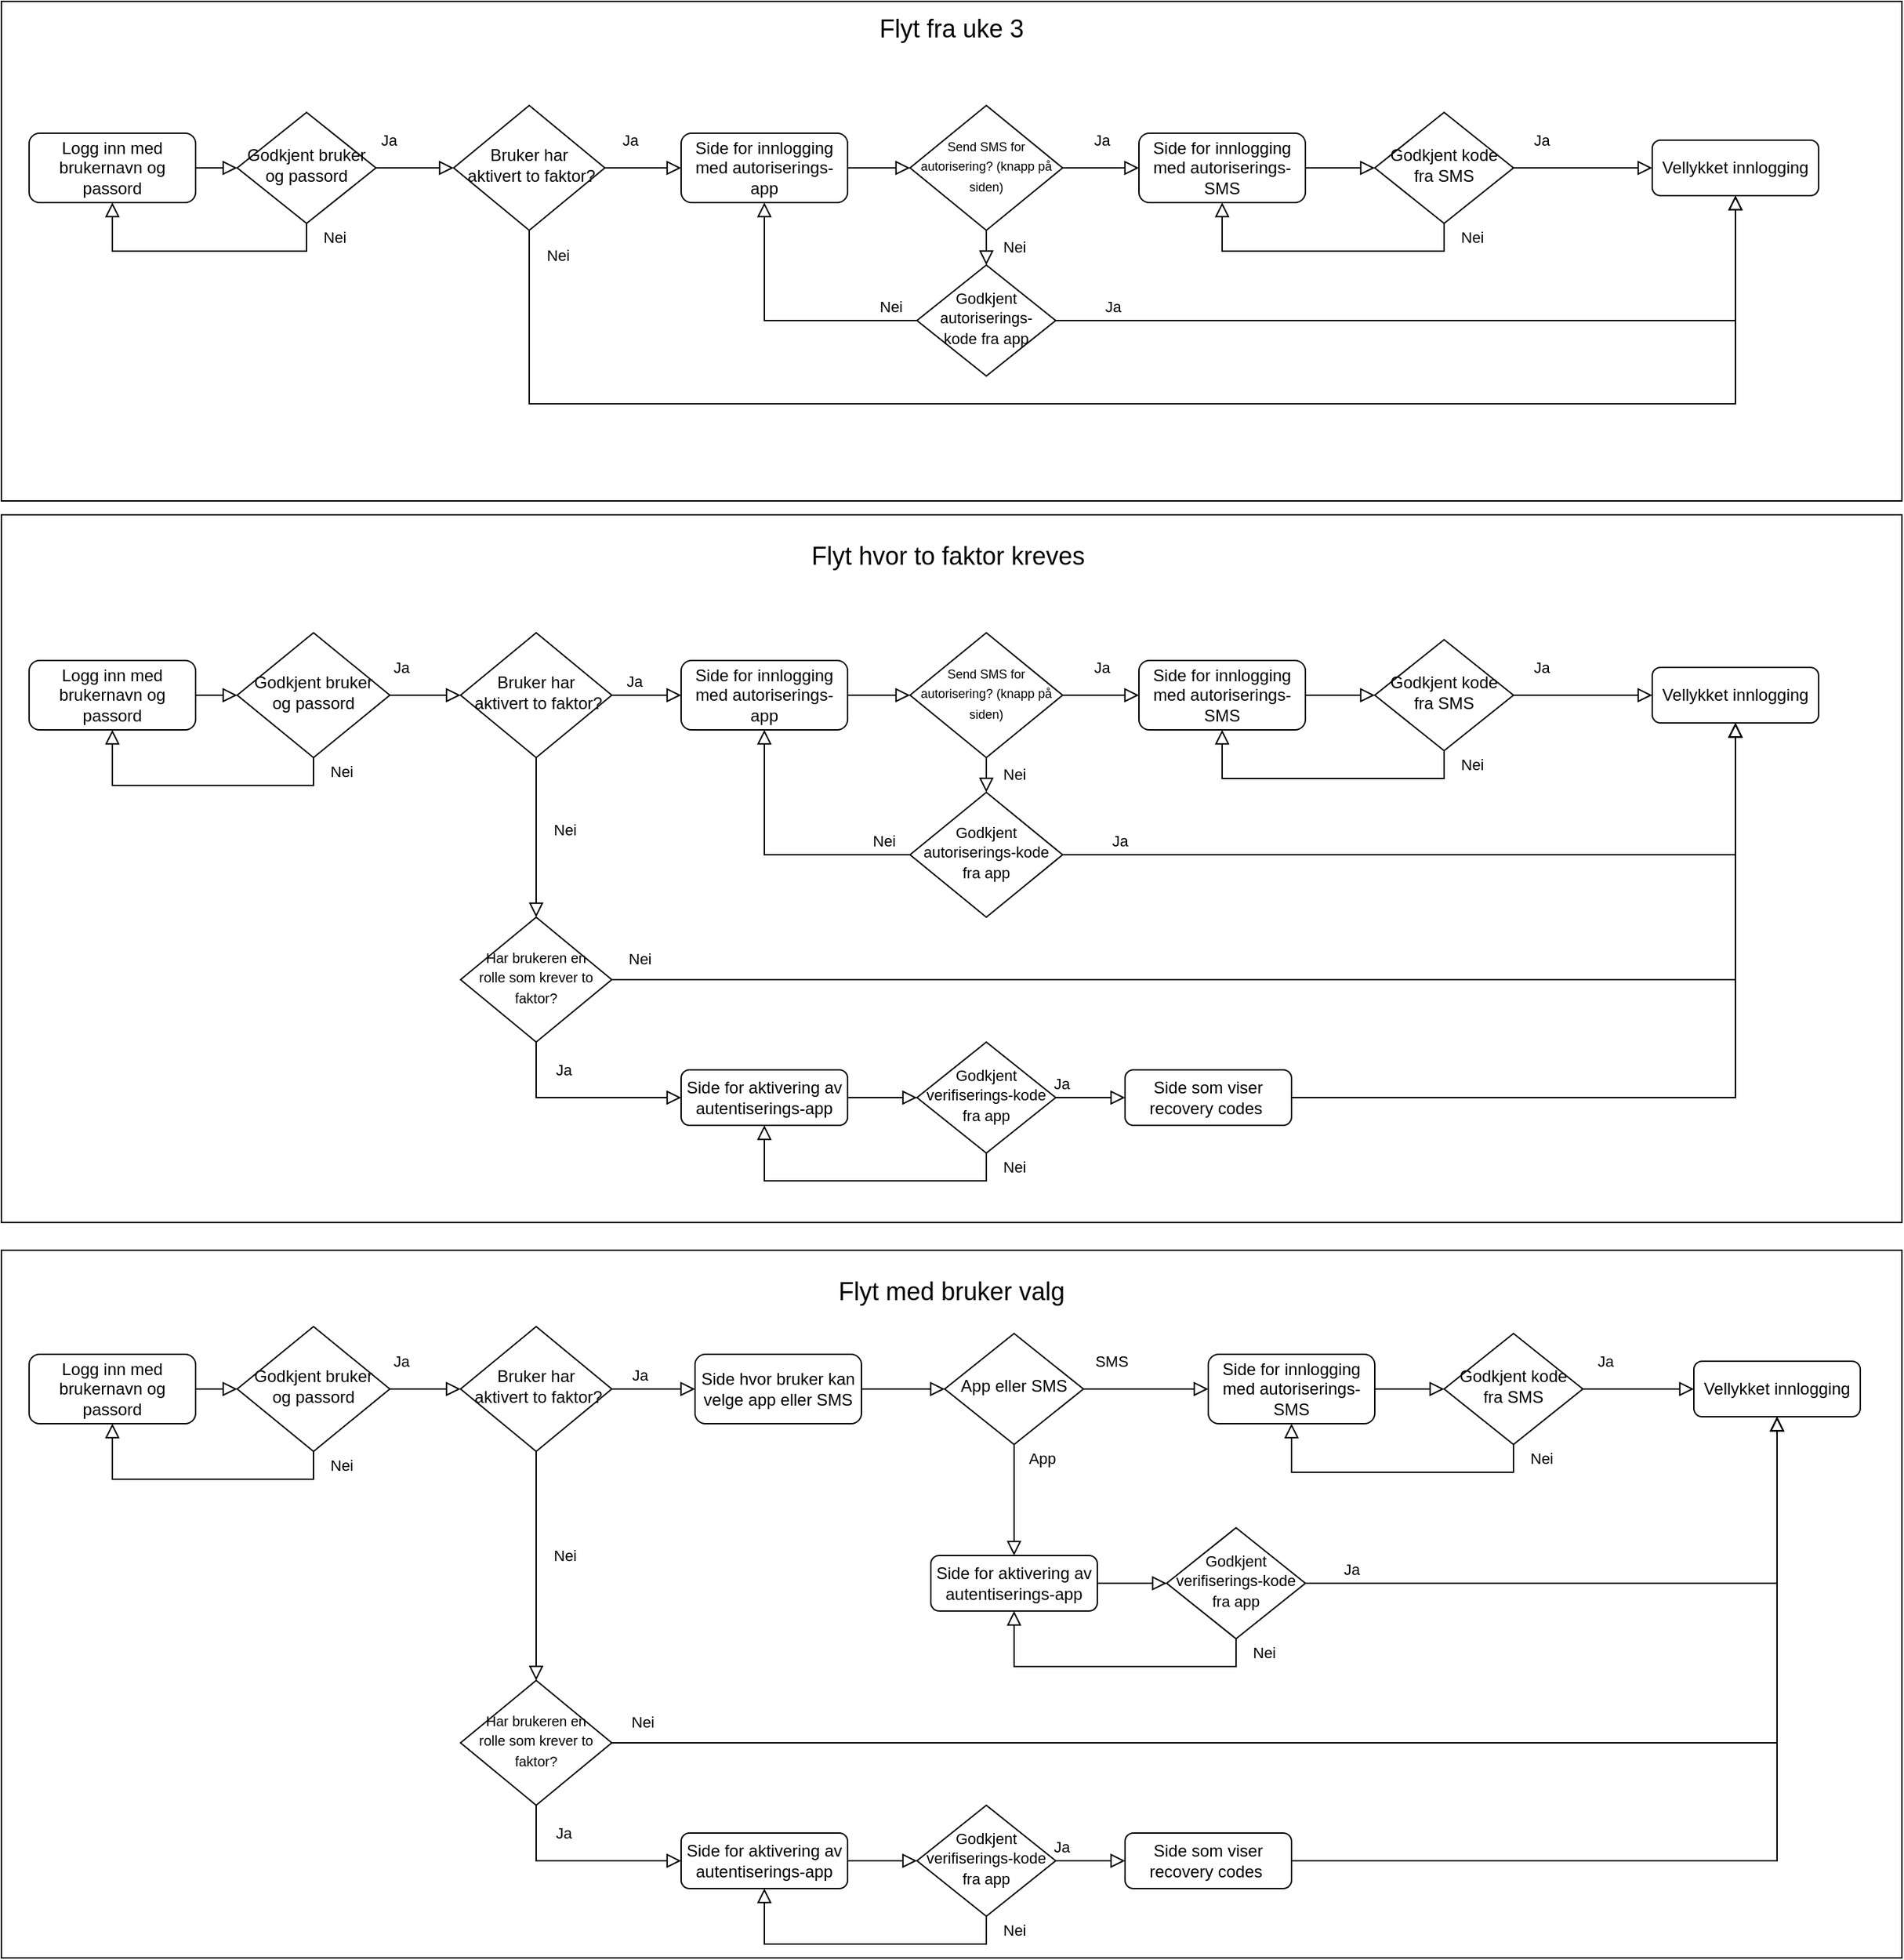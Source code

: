 <mxfile version="14.8.6" type="github">
  <diagram id="C5RBs43oDa-KdzZeNtuy" name="Page-1">
    <mxGraphModel dx="2302" dy="1122" grid="1" gridSize="10" guides="1" tooltips="1" connect="1" arrows="1" fold="1" page="1" pageScale="1" pageWidth="2339" pageHeight="3300" math="0" shadow="0">
      <root>
        <mxCell id="WIyWlLk6GJQsqaUBKTNV-0" />
        <mxCell id="WIyWlLk6GJQsqaUBKTNV-1" parent="WIyWlLk6GJQsqaUBKTNV-0" />
        <mxCell id="dkbyJw9zoHWxdn09qzIB-94" value="" style="rounded=0;whiteSpace=wrap;html=1;" vertex="1" parent="WIyWlLk6GJQsqaUBKTNV-1">
          <mxGeometry y="990" width="1370" height="510" as="geometry" />
        </mxCell>
        <mxCell id="dkbyJw9zoHWxdn09qzIB-95" value="&lt;span style=&quot;font-size: 18px&quot;&gt;Flyt med bruker valg&lt;/span&gt;" style="text;html=1;strokeColor=none;fillColor=none;align=center;verticalAlign=middle;whiteSpace=wrap;rounded=0;" vertex="1" parent="WIyWlLk6GJQsqaUBKTNV-1">
          <mxGeometry x="545" y="1010" width="280" height="20" as="geometry" />
        </mxCell>
        <mxCell id="dkbyJw9zoHWxdn09qzIB-39" value="" style="rounded=0;whiteSpace=wrap;html=1;" vertex="1" parent="WIyWlLk6GJQsqaUBKTNV-1">
          <mxGeometry y="460" width="1370" height="510" as="geometry" />
        </mxCell>
        <mxCell id="dkbyJw9zoHWxdn09qzIB-37" value="" style="rounded=0;whiteSpace=wrap;html=1;" vertex="1" parent="WIyWlLk6GJQsqaUBKTNV-1">
          <mxGeometry y="90" width="1370" height="360" as="geometry" />
        </mxCell>
        <mxCell id="WIyWlLk6GJQsqaUBKTNV-2" value="" style="rounded=0;html=1;jettySize=auto;orthogonalLoop=1;fontSize=11;endArrow=block;endFill=0;endSize=8;strokeWidth=1;shadow=0;labelBackgroundColor=none;edgeStyle=orthogonalEdgeStyle;" parent="WIyWlLk6GJQsqaUBKTNV-1" source="WIyWlLk6GJQsqaUBKTNV-3" target="WIyWlLk6GJQsqaUBKTNV-6" edge="1">
          <mxGeometry relative="1" as="geometry" />
        </mxCell>
        <mxCell id="WIyWlLk6GJQsqaUBKTNV-3" value="Logg inn med brukernavn og passord" style="rounded=1;whiteSpace=wrap;html=1;fontSize=12;glass=0;strokeWidth=1;shadow=0;" parent="WIyWlLk6GJQsqaUBKTNV-1" vertex="1">
          <mxGeometry x="20" y="185" width="120" height="50" as="geometry" />
        </mxCell>
        <mxCell id="WIyWlLk6GJQsqaUBKTNV-4" value="Ja" style="rounded=0;html=1;jettySize=auto;orthogonalLoop=1;fontSize=11;endArrow=block;endFill=0;endSize=8;strokeWidth=1;shadow=0;labelBackgroundColor=none;edgeStyle=orthogonalEdgeStyle;entryX=0;entryY=0.5;entryDx=0;entryDy=0;exitX=1;exitY=0.5;exitDx=0;exitDy=0;" parent="WIyWlLk6GJQsqaUBKTNV-1" source="WIyWlLk6GJQsqaUBKTNV-6" target="FbsgLhKxGdnLnTk0FxOp-0" edge="1">
          <mxGeometry x="-0.677" y="20" relative="1" as="geometry">
            <mxPoint as="offset" />
            <mxPoint x="320" y="210" as="targetPoint" />
          </mxGeometry>
        </mxCell>
        <mxCell id="WIyWlLk6GJQsqaUBKTNV-5" value="Nei" style="edgeStyle=orthogonalEdgeStyle;rounded=0;html=1;jettySize=auto;orthogonalLoop=1;fontSize=11;endArrow=block;endFill=0;endSize=8;strokeWidth=1;shadow=0;labelBackgroundColor=none;entryX=0.5;entryY=1;entryDx=0;entryDy=0;exitX=0.5;exitY=1;exitDx=0;exitDy=0;" parent="WIyWlLk6GJQsqaUBKTNV-1" source="WIyWlLk6GJQsqaUBKTNV-6" target="WIyWlLk6GJQsqaUBKTNV-3" edge="1">
          <mxGeometry x="-0.9" y="20" relative="1" as="geometry">
            <mxPoint as="offset" />
          </mxGeometry>
        </mxCell>
        <mxCell id="WIyWlLk6GJQsqaUBKTNV-6" value="Godkjent bruker og passord" style="rhombus;whiteSpace=wrap;html=1;shadow=0;fontFamily=Helvetica;fontSize=12;align=center;strokeWidth=1;spacing=6;spacingTop=-4;" parent="WIyWlLk6GJQsqaUBKTNV-1" vertex="1">
          <mxGeometry x="170" y="170" width="100" height="80" as="geometry" />
        </mxCell>
        <mxCell id="FbsgLhKxGdnLnTk0FxOp-0" value="Bruker har&lt;br&gt;&amp;nbsp;aktivert to faktor?" style="rhombus;whiteSpace=wrap;html=1;shadow=0;fontFamily=Helvetica;fontSize=12;align=center;strokeWidth=1;spacing=6;spacingTop=-4;" parent="WIyWlLk6GJQsqaUBKTNV-1" vertex="1">
          <mxGeometry x="326" y="165" width="109" height="90" as="geometry" />
        </mxCell>
        <mxCell id="FbsgLhKxGdnLnTk0FxOp-1" value="Ja" style="rounded=0;html=1;jettySize=auto;orthogonalLoop=1;fontSize=11;endArrow=block;endFill=0;endSize=8;strokeWidth=1;shadow=0;labelBackgroundColor=none;edgeStyle=orthogonalEdgeStyle;exitX=1;exitY=0.5;exitDx=0;exitDy=0;entryX=0;entryY=0.5;entryDx=0;entryDy=0;" parent="WIyWlLk6GJQsqaUBKTNV-1" source="FbsgLhKxGdnLnTk0FxOp-0" target="FbsgLhKxGdnLnTk0FxOp-7" edge="1">
          <mxGeometry x="-0.356" y="20" relative="1" as="geometry">
            <mxPoint as="offset" />
            <mxPoint x="460" y="209.58" as="sourcePoint" />
            <mxPoint x="475" y="210" as="targetPoint" />
          </mxGeometry>
        </mxCell>
        <mxCell id="FbsgLhKxGdnLnTk0FxOp-6" value="Nei" style="edgeStyle=orthogonalEdgeStyle;rounded=0;html=1;jettySize=auto;orthogonalLoop=1;fontSize=11;endArrow=block;endFill=0;endSize=8;strokeWidth=1;shadow=0;labelBackgroundColor=none;exitX=0.5;exitY=1;exitDx=0;exitDy=0;entryX=0.5;entryY=1;entryDx=0;entryDy=0;" parent="WIyWlLk6GJQsqaUBKTNV-1" source="FbsgLhKxGdnLnTk0FxOp-0" target="FbsgLhKxGdnLnTk0FxOp-24" edge="1">
          <mxGeometry x="-0.969" y="20" relative="1" as="geometry">
            <mxPoint as="offset" />
            <mxPoint x="413" y="300" as="sourcePoint" />
            <mxPoint x="1010" y="410" as="targetPoint" />
            <Array as="points">
              <mxPoint x="381" y="380" />
              <mxPoint x="1250" y="380" />
            </Array>
          </mxGeometry>
        </mxCell>
        <mxCell id="FbsgLhKxGdnLnTk0FxOp-7" value="Side for innlogging med autoriserings-app" style="rounded=1;whiteSpace=wrap;html=1;fontSize=12;glass=0;strokeWidth=1;shadow=0;" parent="WIyWlLk6GJQsqaUBKTNV-1" vertex="1">
          <mxGeometry x="490" y="185" width="120" height="50" as="geometry" />
        </mxCell>
        <mxCell id="FbsgLhKxGdnLnTk0FxOp-8" value="&lt;font style=&quot;font-size: 9px&quot;&gt;Send SMS for autorisering? (knapp på siden)&lt;/font&gt;" style="rhombus;whiteSpace=wrap;html=1;shadow=0;fontFamily=Helvetica;fontSize=12;align=center;strokeWidth=1;spacing=6;spacingTop=-4;" parent="WIyWlLk6GJQsqaUBKTNV-1" vertex="1">
          <mxGeometry x="655" y="165" width="110" height="90" as="geometry" />
        </mxCell>
        <mxCell id="FbsgLhKxGdnLnTk0FxOp-9" value="" style="rounded=0;html=1;jettySize=auto;orthogonalLoop=1;fontSize=11;endArrow=block;endFill=0;endSize=8;strokeWidth=1;shadow=0;labelBackgroundColor=none;edgeStyle=orthogonalEdgeStyle;exitX=1;exitY=0.5;exitDx=0;exitDy=0;entryX=0;entryY=0.5;entryDx=0;entryDy=0;" parent="WIyWlLk6GJQsqaUBKTNV-1" source="FbsgLhKxGdnLnTk0FxOp-7" target="FbsgLhKxGdnLnTk0FxOp-8" edge="1">
          <mxGeometry relative="1" as="geometry">
            <mxPoint x="630" y="209.66" as="sourcePoint" />
            <mxPoint x="660" y="209.66" as="targetPoint" />
          </mxGeometry>
        </mxCell>
        <mxCell id="FbsgLhKxGdnLnTk0FxOp-12" value="Ja" style="rounded=0;html=1;jettySize=auto;orthogonalLoop=1;fontSize=11;endArrow=block;endFill=0;endSize=8;strokeWidth=1;shadow=0;labelBackgroundColor=none;edgeStyle=orthogonalEdgeStyle;exitX=1;exitY=0.5;exitDx=0;exitDy=0;entryX=0;entryY=0.5;entryDx=0;entryDy=0;" parent="WIyWlLk6GJQsqaUBKTNV-1" source="FbsgLhKxGdnLnTk0FxOp-8" target="FbsgLhKxGdnLnTk0FxOp-18" edge="1">
          <mxGeometry y="20" relative="1" as="geometry">
            <mxPoint as="offset" />
            <mxPoint x="770.0" y="209.66" as="sourcePoint" />
            <mxPoint x="830.0" y="209.66" as="targetPoint" />
            <Array as="points" />
          </mxGeometry>
        </mxCell>
        <mxCell id="FbsgLhKxGdnLnTk0FxOp-13" value="Nei" style="edgeStyle=orthogonalEdgeStyle;rounded=0;html=1;jettySize=auto;orthogonalLoop=1;fontSize=11;endArrow=block;endFill=0;endSize=8;strokeWidth=1;shadow=0;labelBackgroundColor=none;exitX=0.5;exitY=1;exitDx=0;exitDy=0;entryX=0.5;entryY=0;entryDx=0;entryDy=0;" parent="WIyWlLk6GJQsqaUBKTNV-1" source="FbsgLhKxGdnLnTk0FxOp-8" target="FbsgLhKxGdnLnTk0FxOp-14" edge="1">
          <mxGeometry x="-0.1" y="20" relative="1" as="geometry">
            <mxPoint as="offset" />
            <mxPoint x="709.66" y="260" as="sourcePoint" />
            <mxPoint x="709.66" y="310" as="targetPoint" />
          </mxGeometry>
        </mxCell>
        <mxCell id="FbsgLhKxGdnLnTk0FxOp-14" value="&lt;font style=&quot;font-size: 11px&quot;&gt;Godkjent autoriserings-kode fra app&lt;/font&gt;" style="rhombus;whiteSpace=wrap;html=1;shadow=0;fontFamily=Helvetica;fontSize=12;align=center;strokeWidth=1;spacing=6;spacingTop=-4;" parent="WIyWlLk6GJQsqaUBKTNV-1" vertex="1">
          <mxGeometry x="660" y="280" width="100" height="80" as="geometry" />
        </mxCell>
        <mxCell id="FbsgLhKxGdnLnTk0FxOp-16" value="Ja" style="rounded=0;html=1;jettySize=auto;orthogonalLoop=1;fontSize=11;endArrow=block;endFill=0;endSize=8;strokeWidth=1;shadow=0;labelBackgroundColor=none;edgeStyle=orthogonalEdgeStyle;exitX=1;exitY=0.5;exitDx=0;exitDy=0;entryX=0.5;entryY=1;entryDx=0;entryDy=0;" parent="WIyWlLk6GJQsqaUBKTNV-1" source="FbsgLhKxGdnLnTk0FxOp-14" target="FbsgLhKxGdnLnTk0FxOp-24" edge="1">
          <mxGeometry x="-0.859" y="10" relative="1" as="geometry">
            <mxPoint as="offset" />
            <mxPoint x="740.0" y="400" as="sourcePoint" />
            <mxPoint x="710" y="410" as="targetPoint" />
          </mxGeometry>
        </mxCell>
        <mxCell id="FbsgLhKxGdnLnTk0FxOp-17" value="Nei" style="edgeStyle=orthogonalEdgeStyle;rounded=0;html=1;jettySize=auto;orthogonalLoop=1;fontSize=11;endArrow=block;endFill=0;endSize=8;strokeWidth=1;shadow=0;labelBackgroundColor=none;exitX=0;exitY=0.5;exitDx=0;exitDy=0;entryX=0.5;entryY=1;entryDx=0;entryDy=0;" parent="WIyWlLk6GJQsqaUBKTNV-1" source="FbsgLhKxGdnLnTk0FxOp-14" target="FbsgLhKxGdnLnTk0FxOp-7" edge="1">
          <mxGeometry x="-0.8" y="-10" relative="1" as="geometry">
            <mxPoint as="offset" />
            <mxPoint x="390.0" y="260" as="sourcePoint" />
            <mxPoint x="390.0" y="310" as="targetPoint" />
          </mxGeometry>
        </mxCell>
        <mxCell id="FbsgLhKxGdnLnTk0FxOp-18" value="Side for innlogging med autoriserings-SMS" style="rounded=1;whiteSpace=wrap;html=1;fontSize=12;glass=0;strokeWidth=1;shadow=0;" parent="WIyWlLk6GJQsqaUBKTNV-1" vertex="1">
          <mxGeometry x="820" y="185" width="120" height="50" as="geometry" />
        </mxCell>
        <mxCell id="FbsgLhKxGdnLnTk0FxOp-20" value="Godkjent kode fra SMS" style="rhombus;whiteSpace=wrap;html=1;shadow=0;fontFamily=Helvetica;fontSize=12;align=center;strokeWidth=1;spacing=6;spacingTop=-4;" parent="WIyWlLk6GJQsqaUBKTNV-1" vertex="1">
          <mxGeometry x="990" y="170" width="100" height="80" as="geometry" />
        </mxCell>
        <mxCell id="FbsgLhKxGdnLnTk0FxOp-21" value="Ja" style="rounded=0;html=1;jettySize=auto;orthogonalLoop=1;fontSize=11;endArrow=block;endFill=0;endSize=8;strokeWidth=1;shadow=0;labelBackgroundColor=none;edgeStyle=orthogonalEdgeStyle;exitX=1;exitY=0.5;exitDx=0;exitDy=0;entryX=0;entryY=0.5;entryDx=0;entryDy=0;" parent="WIyWlLk6GJQsqaUBKTNV-1" source="FbsgLhKxGdnLnTk0FxOp-20" target="FbsgLhKxGdnLnTk0FxOp-24" edge="1">
          <mxGeometry x="-0.6" y="20" relative="1" as="geometry">
            <mxPoint as="offset" />
            <mxPoint x="1080.0" y="500" as="sourcePoint" />
            <mxPoint x="1110" y="400" as="targetPoint" />
          </mxGeometry>
        </mxCell>
        <mxCell id="FbsgLhKxGdnLnTk0FxOp-22" value="Nei" style="edgeStyle=orthogonalEdgeStyle;rounded=0;html=1;jettySize=auto;orthogonalLoop=1;fontSize=11;endArrow=block;endFill=0;endSize=8;strokeWidth=1;shadow=0;labelBackgroundColor=none;exitX=0.5;exitY=1;exitDx=0;exitDy=0;entryX=0.5;entryY=1;entryDx=0;entryDy=0;" parent="WIyWlLk6GJQsqaUBKTNV-1" source="FbsgLhKxGdnLnTk0FxOp-20" target="FbsgLhKxGdnLnTk0FxOp-18" edge="1">
          <mxGeometry x="-0.909" y="20" relative="1" as="geometry">
            <mxPoint as="offset" />
            <mxPoint x="730.0" y="360" as="sourcePoint" />
            <mxPoint x="880" y="250" as="targetPoint" />
          </mxGeometry>
        </mxCell>
        <mxCell id="FbsgLhKxGdnLnTk0FxOp-23" value="" style="rounded=0;html=1;jettySize=auto;orthogonalLoop=1;fontSize=11;endArrow=block;endFill=0;endSize=8;strokeWidth=1;shadow=0;labelBackgroundColor=none;edgeStyle=orthogonalEdgeStyle;exitX=1;exitY=0.5;exitDx=0;exitDy=0;entryX=0;entryY=0.5;entryDx=0;entryDy=0;" parent="WIyWlLk6GJQsqaUBKTNV-1" source="FbsgLhKxGdnLnTk0FxOp-18" target="FbsgLhKxGdnLnTk0FxOp-20" edge="1">
          <mxGeometry relative="1" as="geometry">
            <mxPoint x="960" y="209.66" as="sourcePoint" />
            <mxPoint x="990.0" y="209.66" as="targetPoint" />
          </mxGeometry>
        </mxCell>
        <mxCell id="FbsgLhKxGdnLnTk0FxOp-24" value="Vellykket innlogging" style="rounded=1;whiteSpace=wrap;html=1;fontSize=12;glass=0;strokeWidth=1;shadow=0;" parent="WIyWlLk6GJQsqaUBKTNV-1" vertex="1">
          <mxGeometry x="1190" y="190" width="120" height="40" as="geometry" />
        </mxCell>
        <mxCell id="dkbyJw9zoHWxdn09qzIB-1" value="" style="rounded=0;html=1;jettySize=auto;orthogonalLoop=1;fontSize=11;endArrow=block;endFill=0;endSize=8;strokeWidth=1;shadow=0;labelBackgroundColor=none;edgeStyle=orthogonalEdgeStyle;" edge="1" source="dkbyJw9zoHWxdn09qzIB-2" target="dkbyJw9zoHWxdn09qzIB-5" parent="WIyWlLk6GJQsqaUBKTNV-1">
          <mxGeometry relative="1" as="geometry" />
        </mxCell>
        <mxCell id="dkbyJw9zoHWxdn09qzIB-2" value="Logg inn med brukernavn og passord" style="rounded=1;whiteSpace=wrap;html=1;fontSize=12;glass=0;strokeWidth=1;shadow=0;" vertex="1" parent="WIyWlLk6GJQsqaUBKTNV-1">
          <mxGeometry x="20" y="565" width="120" height="50" as="geometry" />
        </mxCell>
        <mxCell id="dkbyJw9zoHWxdn09qzIB-3" value="Ja" style="rounded=0;html=1;jettySize=auto;orthogonalLoop=1;fontSize=11;endArrow=block;endFill=0;endSize=8;strokeWidth=1;shadow=0;labelBackgroundColor=none;edgeStyle=orthogonalEdgeStyle;entryX=0;entryY=0.5;entryDx=0;entryDy=0;exitX=1;exitY=0.5;exitDx=0;exitDy=0;" edge="1" source="dkbyJw9zoHWxdn09qzIB-5" target="dkbyJw9zoHWxdn09qzIB-6" parent="WIyWlLk6GJQsqaUBKTNV-1">
          <mxGeometry x="-0.677" y="20" relative="1" as="geometry">
            <mxPoint as="offset" />
            <mxPoint x="320" y="590" as="targetPoint" />
          </mxGeometry>
        </mxCell>
        <mxCell id="dkbyJw9zoHWxdn09qzIB-4" value="Nei" style="edgeStyle=orthogonalEdgeStyle;rounded=0;html=1;jettySize=auto;orthogonalLoop=1;fontSize=11;endArrow=block;endFill=0;endSize=8;strokeWidth=1;shadow=0;labelBackgroundColor=none;entryX=0.5;entryY=1;entryDx=0;entryDy=0;exitX=0.5;exitY=1;exitDx=0;exitDy=0;" edge="1" source="dkbyJw9zoHWxdn09qzIB-5" target="dkbyJw9zoHWxdn09qzIB-2" parent="WIyWlLk6GJQsqaUBKTNV-1">
          <mxGeometry x="-0.9" y="20" relative="1" as="geometry">
            <mxPoint as="offset" />
          </mxGeometry>
        </mxCell>
        <mxCell id="dkbyJw9zoHWxdn09qzIB-5" value="Godkjent bruker og passord" style="rhombus;whiteSpace=wrap;html=1;shadow=0;fontFamily=Helvetica;fontSize=12;align=center;strokeWidth=1;spacing=6;spacingTop=-4;" vertex="1" parent="WIyWlLk6GJQsqaUBKTNV-1">
          <mxGeometry x="170" y="545" width="110" height="90" as="geometry" />
        </mxCell>
        <mxCell id="dkbyJw9zoHWxdn09qzIB-6" value="Bruker har&lt;br&gt;&amp;nbsp;aktivert to faktor?" style="rhombus;whiteSpace=wrap;html=1;shadow=0;fontFamily=Helvetica;fontSize=12;align=center;strokeWidth=1;spacing=6;spacingTop=-4;" vertex="1" parent="WIyWlLk6GJQsqaUBKTNV-1">
          <mxGeometry x="331" y="545" width="109" height="90" as="geometry" />
        </mxCell>
        <mxCell id="dkbyJw9zoHWxdn09qzIB-7" value="Ja" style="rounded=0;html=1;jettySize=auto;orthogonalLoop=1;fontSize=11;endArrow=block;endFill=0;endSize=8;strokeWidth=1;shadow=0;labelBackgroundColor=none;edgeStyle=orthogonalEdgeStyle;exitX=1;exitY=0.5;exitDx=0;exitDy=0;entryX=0;entryY=0.5;entryDx=0;entryDy=0;" edge="1" source="dkbyJw9zoHWxdn09qzIB-6" target="dkbyJw9zoHWxdn09qzIB-9" parent="WIyWlLk6GJQsqaUBKTNV-1">
          <mxGeometry x="-0.356" y="10" relative="1" as="geometry">
            <mxPoint as="offset" />
            <mxPoint x="460" y="589.58" as="sourcePoint" />
            <mxPoint x="475" y="590" as="targetPoint" />
          </mxGeometry>
        </mxCell>
        <mxCell id="dkbyJw9zoHWxdn09qzIB-9" value="Side for innlogging med autoriserings-app" style="rounded=1;whiteSpace=wrap;html=1;fontSize=12;glass=0;strokeWidth=1;shadow=0;" vertex="1" parent="WIyWlLk6GJQsqaUBKTNV-1">
          <mxGeometry x="490" y="565" width="120" height="50" as="geometry" />
        </mxCell>
        <mxCell id="dkbyJw9zoHWxdn09qzIB-10" value="&lt;font style=&quot;font-size: 9px&quot;&gt;Send SMS for autorisering? (knapp på siden)&lt;/font&gt;" style="rhombus;whiteSpace=wrap;html=1;shadow=0;fontFamily=Helvetica;fontSize=12;align=center;strokeWidth=1;spacing=6;spacingTop=-4;" vertex="1" parent="WIyWlLk6GJQsqaUBKTNV-1">
          <mxGeometry x="655" y="545" width="110" height="90" as="geometry" />
        </mxCell>
        <mxCell id="dkbyJw9zoHWxdn09qzIB-11" value="" style="rounded=0;html=1;jettySize=auto;orthogonalLoop=1;fontSize=11;endArrow=block;endFill=0;endSize=8;strokeWidth=1;shadow=0;labelBackgroundColor=none;edgeStyle=orthogonalEdgeStyle;exitX=1;exitY=0.5;exitDx=0;exitDy=0;entryX=0;entryY=0.5;entryDx=0;entryDy=0;" edge="1" source="dkbyJw9zoHWxdn09qzIB-9" target="dkbyJw9zoHWxdn09qzIB-10" parent="WIyWlLk6GJQsqaUBKTNV-1">
          <mxGeometry relative="1" as="geometry">
            <mxPoint x="630" y="589.66" as="sourcePoint" />
            <mxPoint x="660" y="589.66" as="targetPoint" />
          </mxGeometry>
        </mxCell>
        <mxCell id="dkbyJw9zoHWxdn09qzIB-12" value="Ja" style="rounded=0;html=1;jettySize=auto;orthogonalLoop=1;fontSize=11;endArrow=block;endFill=0;endSize=8;strokeWidth=1;shadow=0;labelBackgroundColor=none;edgeStyle=orthogonalEdgeStyle;exitX=1;exitY=0.5;exitDx=0;exitDy=0;entryX=0;entryY=0.5;entryDx=0;entryDy=0;" edge="1" source="dkbyJw9zoHWxdn09qzIB-10" target="dkbyJw9zoHWxdn09qzIB-17" parent="WIyWlLk6GJQsqaUBKTNV-1">
          <mxGeometry y="20" relative="1" as="geometry">
            <mxPoint as="offset" />
            <mxPoint x="770.0" y="589.66" as="sourcePoint" />
            <mxPoint x="830.0" y="589.66" as="targetPoint" />
            <Array as="points" />
          </mxGeometry>
        </mxCell>
        <mxCell id="dkbyJw9zoHWxdn09qzIB-13" value="Nei" style="edgeStyle=orthogonalEdgeStyle;rounded=0;html=1;jettySize=auto;orthogonalLoop=1;fontSize=11;endArrow=block;endFill=0;endSize=8;strokeWidth=1;shadow=0;labelBackgroundColor=none;exitX=0.5;exitY=1;exitDx=0;exitDy=0;entryX=0.5;entryY=0;entryDx=0;entryDy=0;" edge="1" source="dkbyJw9zoHWxdn09qzIB-10" target="dkbyJw9zoHWxdn09qzIB-14" parent="WIyWlLk6GJQsqaUBKTNV-1">
          <mxGeometry x="-0.1" y="20" relative="1" as="geometry">
            <mxPoint as="offset" />
            <mxPoint x="709.66" y="640" as="sourcePoint" />
            <mxPoint x="709.66" y="690" as="targetPoint" />
          </mxGeometry>
        </mxCell>
        <mxCell id="dkbyJw9zoHWxdn09qzIB-14" value="&lt;font style=&quot;font-size: 11px&quot;&gt;Godkjent autoriserings-kode fra app&lt;/font&gt;" style="rhombus;whiteSpace=wrap;html=1;shadow=0;fontFamily=Helvetica;fontSize=12;align=center;strokeWidth=1;spacing=6;spacingTop=-4;" vertex="1" parent="WIyWlLk6GJQsqaUBKTNV-1">
          <mxGeometry x="655" y="660" width="110" height="90" as="geometry" />
        </mxCell>
        <mxCell id="dkbyJw9zoHWxdn09qzIB-15" value="Ja" style="rounded=0;html=1;jettySize=auto;orthogonalLoop=1;fontSize=11;endArrow=block;endFill=0;endSize=8;strokeWidth=1;shadow=0;labelBackgroundColor=none;edgeStyle=orthogonalEdgeStyle;exitX=1;exitY=0.5;exitDx=0;exitDy=0;entryX=0.5;entryY=1;entryDx=0;entryDy=0;" edge="1" source="dkbyJw9zoHWxdn09qzIB-14" target="dkbyJw9zoHWxdn09qzIB-22" parent="WIyWlLk6GJQsqaUBKTNV-1">
          <mxGeometry x="-0.859" y="10" relative="1" as="geometry">
            <mxPoint as="offset" />
            <mxPoint x="740.0" y="780" as="sourcePoint" />
            <mxPoint x="710" y="790" as="targetPoint" />
          </mxGeometry>
        </mxCell>
        <mxCell id="dkbyJw9zoHWxdn09qzIB-16" value="Nei" style="edgeStyle=orthogonalEdgeStyle;rounded=0;html=1;jettySize=auto;orthogonalLoop=1;fontSize=11;endArrow=block;endFill=0;endSize=8;strokeWidth=1;shadow=0;labelBackgroundColor=none;exitX=0;exitY=0.5;exitDx=0;exitDy=0;entryX=0.5;entryY=1;entryDx=0;entryDy=0;" edge="1" source="dkbyJw9zoHWxdn09qzIB-14" target="dkbyJw9zoHWxdn09qzIB-9" parent="WIyWlLk6GJQsqaUBKTNV-1">
          <mxGeometry x="-0.8" y="-10" relative="1" as="geometry">
            <mxPoint as="offset" />
            <mxPoint x="390.0" y="640" as="sourcePoint" />
            <mxPoint x="390.0" y="690" as="targetPoint" />
          </mxGeometry>
        </mxCell>
        <mxCell id="dkbyJw9zoHWxdn09qzIB-17" value="Side for innlogging med autoriserings-SMS" style="rounded=1;whiteSpace=wrap;html=1;fontSize=12;glass=0;strokeWidth=1;shadow=0;" vertex="1" parent="WIyWlLk6GJQsqaUBKTNV-1">
          <mxGeometry x="820" y="565" width="120" height="50" as="geometry" />
        </mxCell>
        <mxCell id="dkbyJw9zoHWxdn09qzIB-18" value="Godkjent kode fra SMS" style="rhombus;whiteSpace=wrap;html=1;shadow=0;fontFamily=Helvetica;fontSize=12;align=center;strokeWidth=1;spacing=6;spacingTop=-4;" vertex="1" parent="WIyWlLk6GJQsqaUBKTNV-1">
          <mxGeometry x="990" y="550" width="100" height="80" as="geometry" />
        </mxCell>
        <mxCell id="dkbyJw9zoHWxdn09qzIB-19" value="Ja" style="rounded=0;html=1;jettySize=auto;orthogonalLoop=1;fontSize=11;endArrow=block;endFill=0;endSize=8;strokeWidth=1;shadow=0;labelBackgroundColor=none;edgeStyle=orthogonalEdgeStyle;exitX=1;exitY=0.5;exitDx=0;exitDy=0;entryX=0;entryY=0.5;entryDx=0;entryDy=0;" edge="1" source="dkbyJw9zoHWxdn09qzIB-18" target="dkbyJw9zoHWxdn09qzIB-22" parent="WIyWlLk6GJQsqaUBKTNV-1">
          <mxGeometry x="-0.6" y="20" relative="1" as="geometry">
            <mxPoint as="offset" />
            <mxPoint x="1080.0" y="880" as="sourcePoint" />
            <mxPoint x="1110" y="780" as="targetPoint" />
          </mxGeometry>
        </mxCell>
        <mxCell id="dkbyJw9zoHWxdn09qzIB-20" value="Nei" style="edgeStyle=orthogonalEdgeStyle;rounded=0;html=1;jettySize=auto;orthogonalLoop=1;fontSize=11;endArrow=block;endFill=0;endSize=8;strokeWidth=1;shadow=0;labelBackgroundColor=none;exitX=0.5;exitY=1;exitDx=0;exitDy=0;entryX=0.5;entryY=1;entryDx=0;entryDy=0;" edge="1" source="dkbyJw9zoHWxdn09qzIB-18" target="dkbyJw9zoHWxdn09qzIB-17" parent="WIyWlLk6GJQsqaUBKTNV-1">
          <mxGeometry x="-0.909" y="20" relative="1" as="geometry">
            <mxPoint as="offset" />
            <mxPoint x="730.0" y="740" as="sourcePoint" />
            <mxPoint x="880" y="630" as="targetPoint" />
          </mxGeometry>
        </mxCell>
        <mxCell id="dkbyJw9zoHWxdn09qzIB-21" value="" style="rounded=0;html=1;jettySize=auto;orthogonalLoop=1;fontSize=11;endArrow=block;endFill=0;endSize=8;strokeWidth=1;shadow=0;labelBackgroundColor=none;edgeStyle=orthogonalEdgeStyle;exitX=1;exitY=0.5;exitDx=0;exitDy=0;entryX=0;entryY=0.5;entryDx=0;entryDy=0;" edge="1" source="dkbyJw9zoHWxdn09qzIB-17" target="dkbyJw9zoHWxdn09qzIB-18" parent="WIyWlLk6GJQsqaUBKTNV-1">
          <mxGeometry relative="1" as="geometry">
            <mxPoint x="960" y="589.66" as="sourcePoint" />
            <mxPoint x="990.0" y="589.66" as="targetPoint" />
          </mxGeometry>
        </mxCell>
        <mxCell id="dkbyJw9zoHWxdn09qzIB-22" value="Vellykket innlogging" style="rounded=1;whiteSpace=wrap;html=1;fontSize=12;glass=0;strokeWidth=1;shadow=0;" vertex="1" parent="WIyWlLk6GJQsqaUBKTNV-1">
          <mxGeometry x="1190" y="570" width="120" height="40" as="geometry" />
        </mxCell>
        <mxCell id="dkbyJw9zoHWxdn09qzIB-23" value="&lt;font style=&quot;font-size: 10px&quot;&gt;Har brukeren en&lt;br&gt;rolle som krever to faktor?&lt;/font&gt;" style="rhombus;whiteSpace=wrap;html=1;shadow=0;fontFamily=Helvetica;fontSize=12;align=center;strokeWidth=1;spacing=6;spacingTop=-4;" vertex="1" parent="WIyWlLk6GJQsqaUBKTNV-1">
          <mxGeometry x="331" y="750" width="109" height="90" as="geometry" />
        </mxCell>
        <mxCell id="dkbyJw9zoHWxdn09qzIB-24" value="Nei" style="edgeStyle=orthogonalEdgeStyle;rounded=0;html=1;jettySize=auto;orthogonalLoop=1;fontSize=11;endArrow=block;endFill=0;endSize=8;strokeWidth=1;shadow=0;labelBackgroundColor=none;exitX=0.5;exitY=1;exitDx=0;exitDy=0;entryX=0.5;entryY=0;entryDx=0;entryDy=0;" edge="1" parent="WIyWlLk6GJQsqaUBKTNV-1" source="dkbyJw9zoHWxdn09qzIB-6" target="dkbyJw9zoHWxdn09qzIB-23">
          <mxGeometry x="-0.1" y="20" relative="1" as="geometry">
            <mxPoint as="offset" />
            <mxPoint x="720" y="640" as="sourcePoint" />
            <mxPoint x="720" y="670" as="targetPoint" />
          </mxGeometry>
        </mxCell>
        <mxCell id="dkbyJw9zoHWxdn09qzIB-26" value="Side for aktivering av autentiserings-app" style="rounded=1;whiteSpace=wrap;html=1;fontSize=12;glass=0;strokeWidth=1;shadow=0;" vertex="1" parent="WIyWlLk6GJQsqaUBKTNV-1">
          <mxGeometry x="490" y="860" width="120" height="40" as="geometry" />
        </mxCell>
        <mxCell id="dkbyJw9zoHWxdn09qzIB-27" value="Ja" style="rounded=0;html=1;jettySize=auto;orthogonalLoop=1;fontSize=11;endArrow=block;endFill=0;endSize=8;strokeWidth=1;shadow=0;labelBackgroundColor=none;edgeStyle=orthogonalEdgeStyle;exitX=0.5;exitY=1;exitDx=0;exitDy=0;entryX=0;entryY=0.5;entryDx=0;entryDy=0;" edge="1" parent="WIyWlLk6GJQsqaUBKTNV-1" source="dkbyJw9zoHWxdn09qzIB-23" target="dkbyJw9zoHWxdn09qzIB-26">
          <mxGeometry x="-0.732" y="19" relative="1" as="geometry">
            <mxPoint as="offset" />
            <mxPoint x="441" y="600" as="sourcePoint" />
            <mxPoint x="500" y="600" as="targetPoint" />
          </mxGeometry>
        </mxCell>
        <mxCell id="dkbyJw9zoHWxdn09qzIB-28" value="&lt;font style=&quot;font-size: 11px&quot;&gt;Godkjent verifiserings-kode fra app&lt;/font&gt;" style="rhombus;whiteSpace=wrap;html=1;shadow=0;fontFamily=Helvetica;fontSize=12;align=center;strokeWidth=1;spacing=6;spacingTop=-4;" vertex="1" parent="WIyWlLk6GJQsqaUBKTNV-1">
          <mxGeometry x="660" y="840" width="100" height="80" as="geometry" />
        </mxCell>
        <mxCell id="dkbyJw9zoHWxdn09qzIB-29" value="" style="rounded=0;html=1;jettySize=auto;orthogonalLoop=1;fontSize=11;endArrow=block;endFill=0;endSize=8;strokeWidth=1;shadow=0;labelBackgroundColor=none;edgeStyle=orthogonalEdgeStyle;exitX=1;exitY=0.5;exitDx=0;exitDy=0;entryX=0;entryY=0.5;entryDx=0;entryDy=0;" edge="1" parent="WIyWlLk6GJQsqaUBKTNV-1" source="dkbyJw9zoHWxdn09qzIB-26" target="dkbyJw9zoHWxdn09qzIB-28">
          <mxGeometry relative="1" as="geometry">
            <mxPoint x="620" y="600" as="sourcePoint" />
            <mxPoint x="670" y="600" as="targetPoint" />
          </mxGeometry>
        </mxCell>
        <mxCell id="dkbyJw9zoHWxdn09qzIB-31" value="Nei" style="edgeStyle=orthogonalEdgeStyle;rounded=0;html=1;jettySize=auto;orthogonalLoop=1;fontSize=11;endArrow=block;endFill=0;endSize=8;strokeWidth=1;shadow=0;labelBackgroundColor=none;exitX=0.5;exitY=1;exitDx=0;exitDy=0;entryX=0.5;entryY=1;entryDx=0;entryDy=0;" edge="1" parent="WIyWlLk6GJQsqaUBKTNV-1" source="dkbyJw9zoHWxdn09qzIB-28" target="dkbyJw9zoHWxdn09qzIB-26">
          <mxGeometry x="-0.909" y="20" relative="1" as="geometry">
            <mxPoint as="offset" />
            <mxPoint x="670" y="710" as="sourcePoint" />
            <mxPoint x="560" y="620" as="targetPoint" />
          </mxGeometry>
        </mxCell>
        <mxCell id="dkbyJw9zoHWxdn09qzIB-32" value="Ja" style="rounded=0;html=1;jettySize=auto;orthogonalLoop=1;fontSize=11;endArrow=block;endFill=0;endSize=8;strokeWidth=1;shadow=0;labelBackgroundColor=none;edgeStyle=orthogonalEdgeStyle;exitX=1;exitY=0.5;exitDx=0;exitDy=0;entryX=0;entryY=0.5;entryDx=0;entryDy=0;" edge="1" parent="WIyWlLk6GJQsqaUBKTNV-1" source="dkbyJw9zoHWxdn09qzIB-28" target="dkbyJw9zoHWxdn09qzIB-33">
          <mxGeometry x="-0.859" y="10" relative="1" as="geometry">
            <mxPoint as="offset" />
            <mxPoint x="720" y="750" as="sourcePoint" />
            <mxPoint x="800" y="880" as="targetPoint" />
          </mxGeometry>
        </mxCell>
        <mxCell id="dkbyJw9zoHWxdn09qzIB-33" value="Side som viser recovery codes&amp;nbsp;" style="rounded=1;whiteSpace=wrap;html=1;fontSize=12;glass=0;strokeWidth=1;shadow=0;" vertex="1" parent="WIyWlLk6GJQsqaUBKTNV-1">
          <mxGeometry x="810" y="860" width="120" height="40" as="geometry" />
        </mxCell>
        <mxCell id="dkbyJw9zoHWxdn09qzIB-34" value="" style="rounded=0;html=1;jettySize=auto;orthogonalLoop=1;fontSize=11;endArrow=block;endFill=0;endSize=8;strokeWidth=1;shadow=0;labelBackgroundColor=none;edgeStyle=orthogonalEdgeStyle;exitX=1;exitY=0.5;exitDx=0;exitDy=0;entryX=0.5;entryY=1;entryDx=0;entryDy=0;" edge="1" parent="WIyWlLk6GJQsqaUBKTNV-1" source="dkbyJw9zoHWxdn09qzIB-33" target="dkbyJw9zoHWxdn09qzIB-22">
          <mxGeometry relative="1" as="geometry">
            <mxPoint x="620" y="600" as="sourcePoint" />
            <mxPoint x="670" y="600" as="targetPoint" />
          </mxGeometry>
        </mxCell>
        <mxCell id="dkbyJw9zoHWxdn09qzIB-35" value="Nei" style="edgeStyle=orthogonalEdgeStyle;rounded=0;html=1;jettySize=auto;orthogonalLoop=1;fontSize=11;endArrow=block;endFill=0;endSize=8;strokeWidth=1;shadow=0;labelBackgroundColor=none;exitX=1;exitY=0.5;exitDx=0;exitDy=0;entryX=0.5;entryY=1;entryDx=0;entryDy=0;" edge="1" parent="WIyWlLk6GJQsqaUBKTNV-1" source="dkbyJw9zoHWxdn09qzIB-23" target="dkbyJw9zoHWxdn09qzIB-22">
          <mxGeometry x="-0.96" y="15" relative="1" as="geometry">
            <mxPoint as="offset" />
            <mxPoint x="395.5" y="645" as="sourcePoint" />
            <mxPoint x="395.5" y="760" as="targetPoint" />
          </mxGeometry>
        </mxCell>
        <mxCell id="dkbyJw9zoHWxdn09qzIB-38" value="&lt;font style=&quot;font-size: 18px&quot;&gt;Flyt fra uke 3&lt;/font&gt;" style="text;html=1;strokeColor=none;fillColor=none;align=center;verticalAlign=middle;whiteSpace=wrap;rounded=0;" vertex="1" parent="WIyWlLk6GJQsqaUBKTNV-1">
          <mxGeometry x="545" y="100" width="280" height="20" as="geometry" />
        </mxCell>
        <mxCell id="dkbyJw9zoHWxdn09qzIB-40" value="&lt;span style=&quot;font-size: 18px&quot;&gt;Flyt hvor to faktor kreves&amp;nbsp;&lt;/span&gt;" style="text;html=1;strokeColor=none;fillColor=none;align=center;verticalAlign=middle;whiteSpace=wrap;rounded=0;" vertex="1" parent="WIyWlLk6GJQsqaUBKTNV-1">
          <mxGeometry x="545" y="480" width="280" height="20" as="geometry" />
        </mxCell>
        <mxCell id="dkbyJw9zoHWxdn09qzIB-42" value="" style="rounded=0;html=1;jettySize=auto;orthogonalLoop=1;fontSize=11;endArrow=block;endFill=0;endSize=8;strokeWidth=1;shadow=0;labelBackgroundColor=none;edgeStyle=orthogonalEdgeStyle;" edge="1" source="dkbyJw9zoHWxdn09qzIB-43" target="dkbyJw9zoHWxdn09qzIB-46" parent="WIyWlLk6GJQsqaUBKTNV-1">
          <mxGeometry relative="1" as="geometry" />
        </mxCell>
        <mxCell id="dkbyJw9zoHWxdn09qzIB-43" value="Logg inn med brukernavn og passord" style="rounded=1;whiteSpace=wrap;html=1;fontSize=12;glass=0;strokeWidth=1;shadow=0;" vertex="1" parent="WIyWlLk6GJQsqaUBKTNV-1">
          <mxGeometry x="20" y="1065" width="120" height="50" as="geometry" />
        </mxCell>
        <mxCell id="dkbyJw9zoHWxdn09qzIB-44" value="Ja" style="rounded=0;html=1;jettySize=auto;orthogonalLoop=1;fontSize=11;endArrow=block;endFill=0;endSize=8;strokeWidth=1;shadow=0;labelBackgroundColor=none;edgeStyle=orthogonalEdgeStyle;entryX=0;entryY=0.5;entryDx=0;entryDy=0;exitX=1;exitY=0.5;exitDx=0;exitDy=0;" edge="1" source="dkbyJw9zoHWxdn09qzIB-46" target="dkbyJw9zoHWxdn09qzIB-47" parent="WIyWlLk6GJQsqaUBKTNV-1">
          <mxGeometry x="-0.677" y="20" relative="1" as="geometry">
            <mxPoint as="offset" />
            <mxPoint x="320" y="1090" as="targetPoint" />
          </mxGeometry>
        </mxCell>
        <mxCell id="dkbyJw9zoHWxdn09qzIB-45" value="Nei" style="edgeStyle=orthogonalEdgeStyle;rounded=0;html=1;jettySize=auto;orthogonalLoop=1;fontSize=11;endArrow=block;endFill=0;endSize=8;strokeWidth=1;shadow=0;labelBackgroundColor=none;entryX=0.5;entryY=1;entryDx=0;entryDy=0;exitX=0.5;exitY=1;exitDx=0;exitDy=0;" edge="1" source="dkbyJw9zoHWxdn09qzIB-46" target="dkbyJw9zoHWxdn09qzIB-43" parent="WIyWlLk6GJQsqaUBKTNV-1">
          <mxGeometry x="-0.9" y="20" relative="1" as="geometry">
            <mxPoint as="offset" />
          </mxGeometry>
        </mxCell>
        <mxCell id="dkbyJw9zoHWxdn09qzIB-46" value="Godkjent bruker og passord" style="rhombus;whiteSpace=wrap;html=1;shadow=0;fontFamily=Helvetica;fontSize=12;align=center;strokeWidth=1;spacing=6;spacingTop=-4;" vertex="1" parent="WIyWlLk6GJQsqaUBKTNV-1">
          <mxGeometry x="170" y="1045" width="110" height="90" as="geometry" />
        </mxCell>
        <mxCell id="dkbyJw9zoHWxdn09qzIB-47" value="Bruker har&lt;br&gt;&amp;nbsp;aktivert to faktor?" style="rhombus;whiteSpace=wrap;html=1;shadow=0;fontFamily=Helvetica;fontSize=12;align=center;strokeWidth=1;spacing=6;spacingTop=-4;" vertex="1" parent="WIyWlLk6GJQsqaUBKTNV-1">
          <mxGeometry x="331" y="1045" width="109" height="90" as="geometry" />
        </mxCell>
        <mxCell id="dkbyJw9zoHWxdn09qzIB-48" value="Ja" style="rounded=0;html=1;jettySize=auto;orthogonalLoop=1;fontSize=11;endArrow=block;endFill=0;endSize=8;strokeWidth=1;shadow=0;labelBackgroundColor=none;edgeStyle=orthogonalEdgeStyle;exitX=1;exitY=0.5;exitDx=0;exitDy=0;entryX=0;entryY=0.5;entryDx=0;entryDy=0;" edge="1" source="dkbyJw9zoHWxdn09qzIB-47" target="dkbyJw9zoHWxdn09qzIB-75" parent="WIyWlLk6GJQsqaUBKTNV-1">
          <mxGeometry x="-0.356" y="10" relative="1" as="geometry">
            <mxPoint as="offset" />
            <mxPoint x="460" y="1089.58" as="sourcePoint" />
            <mxPoint x="470" y="1150" as="targetPoint" />
          </mxGeometry>
        </mxCell>
        <mxCell id="dkbyJw9zoHWxdn09qzIB-62" value="Vellykket innlogging" style="rounded=1;whiteSpace=wrap;html=1;fontSize=12;glass=0;strokeWidth=1;shadow=0;" vertex="1" parent="WIyWlLk6GJQsqaUBKTNV-1">
          <mxGeometry x="1220" y="1070" width="120" height="40" as="geometry" />
        </mxCell>
        <mxCell id="dkbyJw9zoHWxdn09qzIB-63" value="&lt;font style=&quot;font-size: 10px&quot;&gt;Har brukeren en&lt;br&gt;rolle som krever to faktor?&lt;/font&gt;" style="rhombus;whiteSpace=wrap;html=1;shadow=0;fontFamily=Helvetica;fontSize=12;align=center;strokeWidth=1;spacing=6;spacingTop=-4;" vertex="1" parent="WIyWlLk6GJQsqaUBKTNV-1">
          <mxGeometry x="331" y="1300" width="109" height="90" as="geometry" />
        </mxCell>
        <mxCell id="dkbyJw9zoHWxdn09qzIB-64" value="Nei" style="edgeStyle=orthogonalEdgeStyle;rounded=0;html=1;jettySize=auto;orthogonalLoop=1;fontSize=11;endArrow=block;endFill=0;endSize=8;strokeWidth=1;shadow=0;labelBackgroundColor=none;exitX=0.5;exitY=1;exitDx=0;exitDy=0;entryX=0.5;entryY=0;entryDx=0;entryDy=0;" edge="1" source="dkbyJw9zoHWxdn09qzIB-47" target="dkbyJw9zoHWxdn09qzIB-63" parent="WIyWlLk6GJQsqaUBKTNV-1">
          <mxGeometry x="-0.1" y="20" relative="1" as="geometry">
            <mxPoint as="offset" />
            <mxPoint x="720" y="1140" as="sourcePoint" />
            <mxPoint x="720" y="1170" as="targetPoint" />
          </mxGeometry>
        </mxCell>
        <mxCell id="dkbyJw9zoHWxdn09qzIB-65" value="Side for aktivering av autentiserings-app" style="rounded=1;whiteSpace=wrap;html=1;fontSize=12;glass=0;strokeWidth=1;shadow=0;" vertex="1" parent="WIyWlLk6GJQsqaUBKTNV-1">
          <mxGeometry x="490" y="1410" width="120" height="40" as="geometry" />
        </mxCell>
        <mxCell id="dkbyJw9zoHWxdn09qzIB-66" value="Ja" style="rounded=0;html=1;jettySize=auto;orthogonalLoop=1;fontSize=11;endArrow=block;endFill=0;endSize=8;strokeWidth=1;shadow=0;labelBackgroundColor=none;edgeStyle=orthogonalEdgeStyle;exitX=0.5;exitY=1;exitDx=0;exitDy=0;entryX=0;entryY=0.5;entryDx=0;entryDy=0;" edge="1" source="dkbyJw9zoHWxdn09qzIB-63" target="dkbyJw9zoHWxdn09qzIB-65" parent="WIyWlLk6GJQsqaUBKTNV-1">
          <mxGeometry x="-0.732" y="19" relative="1" as="geometry">
            <mxPoint as="offset" />
            <mxPoint x="441" y="1150" as="sourcePoint" />
            <mxPoint x="500" y="1150" as="targetPoint" />
          </mxGeometry>
        </mxCell>
        <mxCell id="dkbyJw9zoHWxdn09qzIB-67" value="&lt;font style=&quot;font-size: 11px&quot;&gt;Godkjent verifiserings-kode fra app&lt;/font&gt;" style="rhombus;whiteSpace=wrap;html=1;shadow=0;fontFamily=Helvetica;fontSize=12;align=center;strokeWidth=1;spacing=6;spacingTop=-4;" vertex="1" parent="WIyWlLk6GJQsqaUBKTNV-1">
          <mxGeometry x="660" y="1390" width="100" height="80" as="geometry" />
        </mxCell>
        <mxCell id="dkbyJw9zoHWxdn09qzIB-68" value="" style="rounded=0;html=1;jettySize=auto;orthogonalLoop=1;fontSize=11;endArrow=block;endFill=0;endSize=8;strokeWidth=1;shadow=0;labelBackgroundColor=none;edgeStyle=orthogonalEdgeStyle;exitX=1;exitY=0.5;exitDx=0;exitDy=0;entryX=0;entryY=0.5;entryDx=0;entryDy=0;" edge="1" source="dkbyJw9zoHWxdn09qzIB-65" target="dkbyJw9zoHWxdn09qzIB-67" parent="WIyWlLk6GJQsqaUBKTNV-1">
          <mxGeometry relative="1" as="geometry">
            <mxPoint x="620" y="1150" as="sourcePoint" />
            <mxPoint x="670" y="1150" as="targetPoint" />
          </mxGeometry>
        </mxCell>
        <mxCell id="dkbyJw9zoHWxdn09qzIB-69" value="Nei" style="edgeStyle=orthogonalEdgeStyle;rounded=0;html=1;jettySize=auto;orthogonalLoop=1;fontSize=11;endArrow=block;endFill=0;endSize=8;strokeWidth=1;shadow=0;labelBackgroundColor=none;exitX=0.5;exitY=1;exitDx=0;exitDy=0;entryX=0.5;entryY=1;entryDx=0;entryDy=0;" edge="1" source="dkbyJw9zoHWxdn09qzIB-67" target="dkbyJw9zoHWxdn09qzIB-65" parent="WIyWlLk6GJQsqaUBKTNV-1">
          <mxGeometry x="-0.909" y="20" relative="1" as="geometry">
            <mxPoint as="offset" />
            <mxPoint x="670" y="1260" as="sourcePoint" />
            <mxPoint x="560" y="1170" as="targetPoint" />
          </mxGeometry>
        </mxCell>
        <mxCell id="dkbyJw9zoHWxdn09qzIB-70" value="Ja" style="rounded=0;html=1;jettySize=auto;orthogonalLoop=1;fontSize=11;endArrow=block;endFill=0;endSize=8;strokeWidth=1;shadow=0;labelBackgroundColor=none;edgeStyle=orthogonalEdgeStyle;exitX=1;exitY=0.5;exitDx=0;exitDy=0;entryX=0;entryY=0.5;entryDx=0;entryDy=0;" edge="1" source="dkbyJw9zoHWxdn09qzIB-67" target="dkbyJw9zoHWxdn09qzIB-71" parent="WIyWlLk6GJQsqaUBKTNV-1">
          <mxGeometry x="-0.859" y="10" relative="1" as="geometry">
            <mxPoint as="offset" />
            <mxPoint x="720" y="1300" as="sourcePoint" />
            <mxPoint x="800" y="1430" as="targetPoint" />
          </mxGeometry>
        </mxCell>
        <mxCell id="dkbyJw9zoHWxdn09qzIB-71" value="Side som viser recovery codes&amp;nbsp;" style="rounded=1;whiteSpace=wrap;html=1;fontSize=12;glass=0;strokeWidth=1;shadow=0;" vertex="1" parent="WIyWlLk6GJQsqaUBKTNV-1">
          <mxGeometry x="810" y="1410" width="120" height="40" as="geometry" />
        </mxCell>
        <mxCell id="dkbyJw9zoHWxdn09qzIB-72" value="" style="rounded=0;html=1;jettySize=auto;orthogonalLoop=1;fontSize=11;endArrow=block;endFill=0;endSize=8;strokeWidth=1;shadow=0;labelBackgroundColor=none;edgeStyle=orthogonalEdgeStyle;exitX=1;exitY=0.5;exitDx=0;exitDy=0;entryX=0.5;entryY=1;entryDx=0;entryDy=0;" edge="1" source="dkbyJw9zoHWxdn09qzIB-71" target="dkbyJw9zoHWxdn09qzIB-62" parent="WIyWlLk6GJQsqaUBKTNV-1">
          <mxGeometry relative="1" as="geometry">
            <mxPoint x="620" y="1100" as="sourcePoint" />
            <mxPoint x="670" y="1100" as="targetPoint" />
          </mxGeometry>
        </mxCell>
        <mxCell id="dkbyJw9zoHWxdn09qzIB-73" value="Nei" style="edgeStyle=orthogonalEdgeStyle;rounded=0;html=1;jettySize=auto;orthogonalLoop=1;fontSize=11;endArrow=block;endFill=0;endSize=8;strokeWidth=1;shadow=0;labelBackgroundColor=none;exitX=1;exitY=0.5;exitDx=0;exitDy=0;entryX=0.5;entryY=1;entryDx=0;entryDy=0;" edge="1" source="dkbyJw9zoHWxdn09qzIB-63" target="dkbyJw9zoHWxdn09qzIB-62" parent="WIyWlLk6GJQsqaUBKTNV-1">
          <mxGeometry x="-0.96" y="15" relative="1" as="geometry">
            <mxPoint as="offset" />
            <mxPoint x="395.5" y="1145" as="sourcePoint" />
            <mxPoint x="395.5" y="1260" as="targetPoint" />
          </mxGeometry>
        </mxCell>
        <mxCell id="dkbyJw9zoHWxdn09qzIB-75" value="Side hvor bruker kan velge app eller SMS" style="rounded=1;whiteSpace=wrap;html=1;fontSize=12;glass=0;strokeWidth=1;shadow=0;" vertex="1" parent="WIyWlLk6GJQsqaUBKTNV-1">
          <mxGeometry x="500" y="1065" width="120" height="50" as="geometry" />
        </mxCell>
        <mxCell id="dkbyJw9zoHWxdn09qzIB-77" value="App eller SMS" style="rhombus;whiteSpace=wrap;html=1;shadow=0;fontFamily=Helvetica;fontSize=12;align=center;strokeWidth=1;spacing=6;spacingTop=-4;" vertex="1" parent="WIyWlLk6GJQsqaUBKTNV-1">
          <mxGeometry x="680" y="1050" width="100" height="80" as="geometry" />
        </mxCell>
        <mxCell id="dkbyJw9zoHWxdn09qzIB-81" value="Side for aktivering av autentiserings-app" style="rounded=1;whiteSpace=wrap;html=1;fontSize=12;glass=0;strokeWidth=1;shadow=0;" vertex="1" parent="WIyWlLk6GJQsqaUBKTNV-1">
          <mxGeometry x="670" y="1210" width="120" height="40" as="geometry" />
        </mxCell>
        <mxCell id="dkbyJw9zoHWxdn09qzIB-82" value="&lt;font style=&quot;font-size: 11px&quot;&gt;Godkjent verifiserings-kode fra app&lt;/font&gt;" style="rhombus;whiteSpace=wrap;html=1;shadow=0;fontFamily=Helvetica;fontSize=12;align=center;strokeWidth=1;spacing=6;spacingTop=-4;" vertex="1" parent="WIyWlLk6GJQsqaUBKTNV-1">
          <mxGeometry x="840" y="1190" width="100" height="80" as="geometry" />
        </mxCell>
        <mxCell id="dkbyJw9zoHWxdn09qzIB-83" value="" style="rounded=0;html=1;jettySize=auto;orthogonalLoop=1;fontSize=11;endArrow=block;endFill=0;endSize=8;strokeWidth=1;shadow=0;labelBackgroundColor=none;edgeStyle=orthogonalEdgeStyle;exitX=1;exitY=0.5;exitDx=0;exitDy=0;entryX=0;entryY=0.5;entryDx=0;entryDy=0;" edge="1" source="dkbyJw9zoHWxdn09qzIB-81" target="dkbyJw9zoHWxdn09qzIB-82" parent="WIyWlLk6GJQsqaUBKTNV-1">
          <mxGeometry relative="1" as="geometry">
            <mxPoint x="800" y="950" as="sourcePoint" />
            <mxPoint x="850" y="950" as="targetPoint" />
          </mxGeometry>
        </mxCell>
        <mxCell id="dkbyJw9zoHWxdn09qzIB-84" value="Nei" style="edgeStyle=orthogonalEdgeStyle;rounded=0;html=1;jettySize=auto;orthogonalLoop=1;fontSize=11;endArrow=block;endFill=0;endSize=8;strokeWidth=1;shadow=0;labelBackgroundColor=none;exitX=0.5;exitY=1;exitDx=0;exitDy=0;entryX=0.5;entryY=1;entryDx=0;entryDy=0;" edge="1" source="dkbyJw9zoHWxdn09qzIB-82" target="dkbyJw9zoHWxdn09qzIB-81" parent="WIyWlLk6GJQsqaUBKTNV-1">
          <mxGeometry x="-0.909" y="20" relative="1" as="geometry">
            <mxPoint as="offset" />
            <mxPoint x="850" y="1060" as="sourcePoint" />
            <mxPoint x="740" y="970" as="targetPoint" />
          </mxGeometry>
        </mxCell>
        <mxCell id="dkbyJw9zoHWxdn09qzIB-85" value="Ja" style="rounded=0;html=1;jettySize=auto;orthogonalLoop=1;fontSize=11;endArrow=block;endFill=0;endSize=8;strokeWidth=1;shadow=0;labelBackgroundColor=none;edgeStyle=orthogonalEdgeStyle;exitX=1;exitY=0.5;exitDx=0;exitDy=0;entryX=0.5;entryY=1;entryDx=0;entryDy=0;" edge="1" parent="WIyWlLk6GJQsqaUBKTNV-1" source="dkbyJw9zoHWxdn09qzIB-82" target="dkbyJw9zoHWxdn09qzIB-62">
          <mxGeometry x="-0.859" y="10" relative="1" as="geometry">
            <mxPoint as="offset" />
            <mxPoint x="770" y="1390" as="sourcePoint" />
            <mxPoint x="1250" y="1110" as="targetPoint" />
          </mxGeometry>
        </mxCell>
        <mxCell id="dkbyJw9zoHWxdn09qzIB-86" value="App" style="rounded=0;html=1;jettySize=auto;orthogonalLoop=1;fontSize=11;endArrow=block;endFill=0;endSize=8;strokeWidth=1;shadow=0;labelBackgroundColor=none;edgeStyle=orthogonalEdgeStyle;exitX=0.5;exitY=1;exitDx=0;exitDy=0;entryX=0.5;entryY=0;entryDx=0;entryDy=0;" edge="1" parent="WIyWlLk6GJQsqaUBKTNV-1" source="dkbyJw9zoHWxdn09qzIB-77" target="dkbyJw9zoHWxdn09qzIB-81">
          <mxGeometry x="-0.75" y="20" relative="1" as="geometry">
            <mxPoint as="offset" />
            <mxPoint x="450" y="1100" as="sourcePoint" />
            <mxPoint x="510" y="1100" as="targetPoint" />
          </mxGeometry>
        </mxCell>
        <mxCell id="dkbyJw9zoHWxdn09qzIB-87" value="" style="rounded=0;html=1;jettySize=auto;orthogonalLoop=1;fontSize=11;endArrow=block;endFill=0;endSize=8;strokeWidth=1;shadow=0;labelBackgroundColor=none;edgeStyle=orthogonalEdgeStyle;exitX=1;exitY=0.5;exitDx=0;exitDy=0;entryX=0;entryY=0.5;entryDx=0;entryDy=0;" edge="1" parent="WIyWlLk6GJQsqaUBKTNV-1" source="dkbyJw9zoHWxdn09qzIB-75" target="dkbyJw9zoHWxdn09qzIB-77">
          <mxGeometry relative="1" as="geometry">
            <mxPoint x="620" y="840" as="sourcePoint" />
            <mxPoint x="670" y="840" as="targetPoint" />
          </mxGeometry>
        </mxCell>
        <mxCell id="dkbyJw9zoHWxdn09qzIB-88" value="SMS" style="edgeStyle=orthogonalEdgeStyle;rounded=0;html=1;jettySize=auto;orthogonalLoop=1;fontSize=11;endArrow=block;endFill=0;endSize=8;strokeWidth=1;shadow=0;labelBackgroundColor=none;exitX=1;exitY=0.5;exitDx=0;exitDy=0;entryX=0;entryY=0.5;entryDx=0;entryDy=0;" edge="1" parent="WIyWlLk6GJQsqaUBKTNV-1" source="dkbyJw9zoHWxdn09qzIB-77" target="dkbyJw9zoHWxdn09qzIB-89">
          <mxGeometry x="-0.556" y="20" relative="1" as="geometry">
            <mxPoint as="offset" />
            <mxPoint x="395.5" y="1145" as="sourcePoint" />
            <mxPoint x="840" y="1090" as="targetPoint" />
          </mxGeometry>
        </mxCell>
        <mxCell id="dkbyJw9zoHWxdn09qzIB-89" value="Side for innlogging med autoriserings-SMS" style="rounded=1;whiteSpace=wrap;html=1;fontSize=12;glass=0;strokeWidth=1;shadow=0;" vertex="1" parent="WIyWlLk6GJQsqaUBKTNV-1">
          <mxGeometry x="870" y="1065" width="120" height="50" as="geometry" />
        </mxCell>
        <mxCell id="dkbyJw9zoHWxdn09qzIB-90" value="Nei" style="edgeStyle=orthogonalEdgeStyle;rounded=0;html=1;jettySize=auto;orthogonalLoop=1;fontSize=11;endArrow=block;endFill=0;endSize=8;strokeWidth=1;shadow=0;labelBackgroundColor=none;exitX=0.5;exitY=1;exitDx=0;exitDy=0;entryX=0.5;entryY=1;entryDx=0;entryDy=0;" edge="1" source="dkbyJw9zoHWxdn09qzIB-92" target="dkbyJw9zoHWxdn09qzIB-89" parent="WIyWlLk6GJQsqaUBKTNV-1">
          <mxGeometry x="-0.909" y="20" relative="1" as="geometry">
            <mxPoint as="offset" />
            <mxPoint x="780.0" y="1240" as="sourcePoint" />
            <mxPoint x="930" y="1130" as="targetPoint" />
          </mxGeometry>
        </mxCell>
        <mxCell id="dkbyJw9zoHWxdn09qzIB-91" value="" style="rounded=0;html=1;jettySize=auto;orthogonalLoop=1;fontSize=11;endArrow=block;endFill=0;endSize=8;strokeWidth=1;shadow=0;labelBackgroundColor=none;edgeStyle=orthogonalEdgeStyle;exitX=1;exitY=0.5;exitDx=0;exitDy=0;entryX=0;entryY=0.5;entryDx=0;entryDy=0;" edge="1" source="dkbyJw9zoHWxdn09qzIB-89" target="dkbyJw9zoHWxdn09qzIB-92" parent="WIyWlLk6GJQsqaUBKTNV-1">
          <mxGeometry relative="1" as="geometry">
            <mxPoint x="1010" y="1089.66" as="sourcePoint" />
            <mxPoint x="1040.0" y="1089.66" as="targetPoint" />
          </mxGeometry>
        </mxCell>
        <mxCell id="dkbyJw9zoHWxdn09qzIB-92" value="Godkjent kode fra SMS" style="rhombus;whiteSpace=wrap;html=1;shadow=0;fontFamily=Helvetica;fontSize=12;align=center;strokeWidth=1;spacing=6;spacingTop=-4;" vertex="1" parent="WIyWlLk6GJQsqaUBKTNV-1">
          <mxGeometry x="1040" y="1050" width="100" height="80" as="geometry" />
        </mxCell>
        <mxCell id="dkbyJw9zoHWxdn09qzIB-93" value="Ja" style="rounded=0;html=1;jettySize=auto;orthogonalLoop=1;fontSize=11;endArrow=block;endFill=0;endSize=8;strokeWidth=1;shadow=0;labelBackgroundColor=none;edgeStyle=orthogonalEdgeStyle;exitX=1;exitY=0.5;exitDx=0;exitDy=0;entryX=0;entryY=0.5;entryDx=0;entryDy=0;" edge="1" source="dkbyJw9zoHWxdn09qzIB-92" parent="WIyWlLk6GJQsqaUBKTNV-1" target="dkbyJw9zoHWxdn09qzIB-62">
          <mxGeometry x="-0.6" y="20" relative="1" as="geometry">
            <mxPoint as="offset" />
            <mxPoint x="1270.0" y="1375" as="sourcePoint" />
            <mxPoint x="1380" y="1085" as="targetPoint" />
          </mxGeometry>
        </mxCell>
      </root>
    </mxGraphModel>
  </diagram>
</mxfile>
